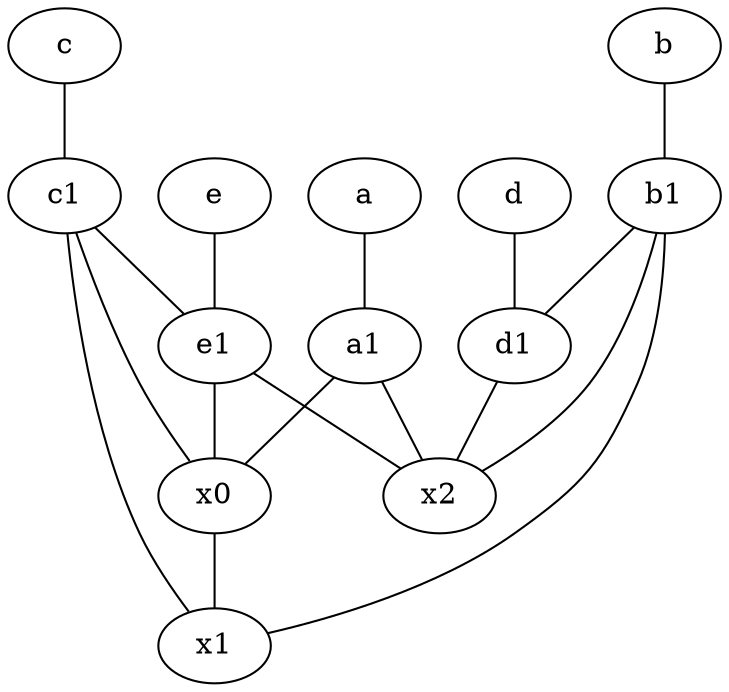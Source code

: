 graph {
	node [labelfontsize=50]
	b [labelfontsize=50 pos="10,4!"]
	a [labelfontsize=50 pos="8,2!"]
	d1 [labelfontsize=50 pos="3,5!"]
	x1 [labelfontsize=50]
	c1 [labelfontsize=50 pos="4.5,3!"]
	d [labelfontsize=50 pos="2,5!"]
	b1 [labelfontsize=50 pos="9,4!"]
	a1 [labelfontsize=50 pos="8,3!"]
	x2 [labelfontsize=50]
	c [labelfontsize=50 pos="4.5,2!"]
	e [labelfontsize=50 pos="7,9!"]
	e1 [labelfontsize=50 pos="7,7!"]
	x0 [labelfontsize=50]
	b1 -- x1
	a -- a1
	e1 -- x2
	e -- e1
	d -- d1
	d1 -- x2
	b -- b1
	c -- c1
	b1 -- x2
	c1 -- x0
	b1 -- d1
	a1 -- x2
	e1 -- x0
	x0 -- x1
	c1 -- e1
	c1 -- x1
	a1 -- x0
}
